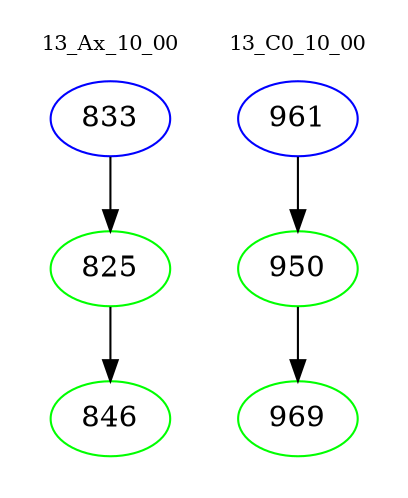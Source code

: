 digraph{
subgraph cluster_0 {
color = white
label = "13_Ax_10_00";
fontsize=10;
T0_833 [label="833", color="blue"]
T0_833 -> T0_825 [color="black"]
T0_825 [label="825", color="green"]
T0_825 -> T0_846 [color="black"]
T0_846 [label="846", color="green"]
}
subgraph cluster_1 {
color = white
label = "13_C0_10_00";
fontsize=10;
T1_961 [label="961", color="blue"]
T1_961 -> T1_950 [color="black"]
T1_950 [label="950", color="green"]
T1_950 -> T1_969 [color="black"]
T1_969 [label="969", color="green"]
}
}

